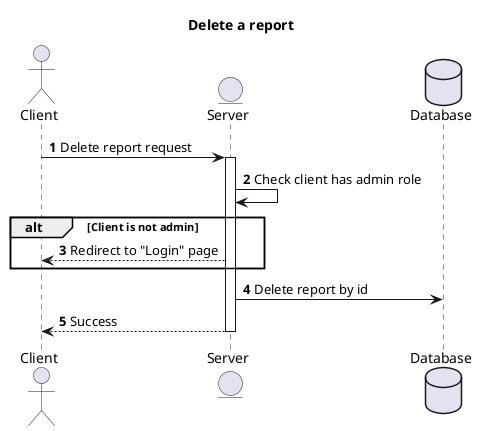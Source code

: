 @startuml

title Delete a report
autonumber

actor Client 
entity Server 
Database Database 

Client -> Server : Delete report request

activate Server

Server -> Server : Check client has admin role

alt Client is not admin 
    Server --> Client : Redirect to "Login" page
end

Server -> Database : Delete report by id

Server --> Client : Success

deactivate Server

@enduml